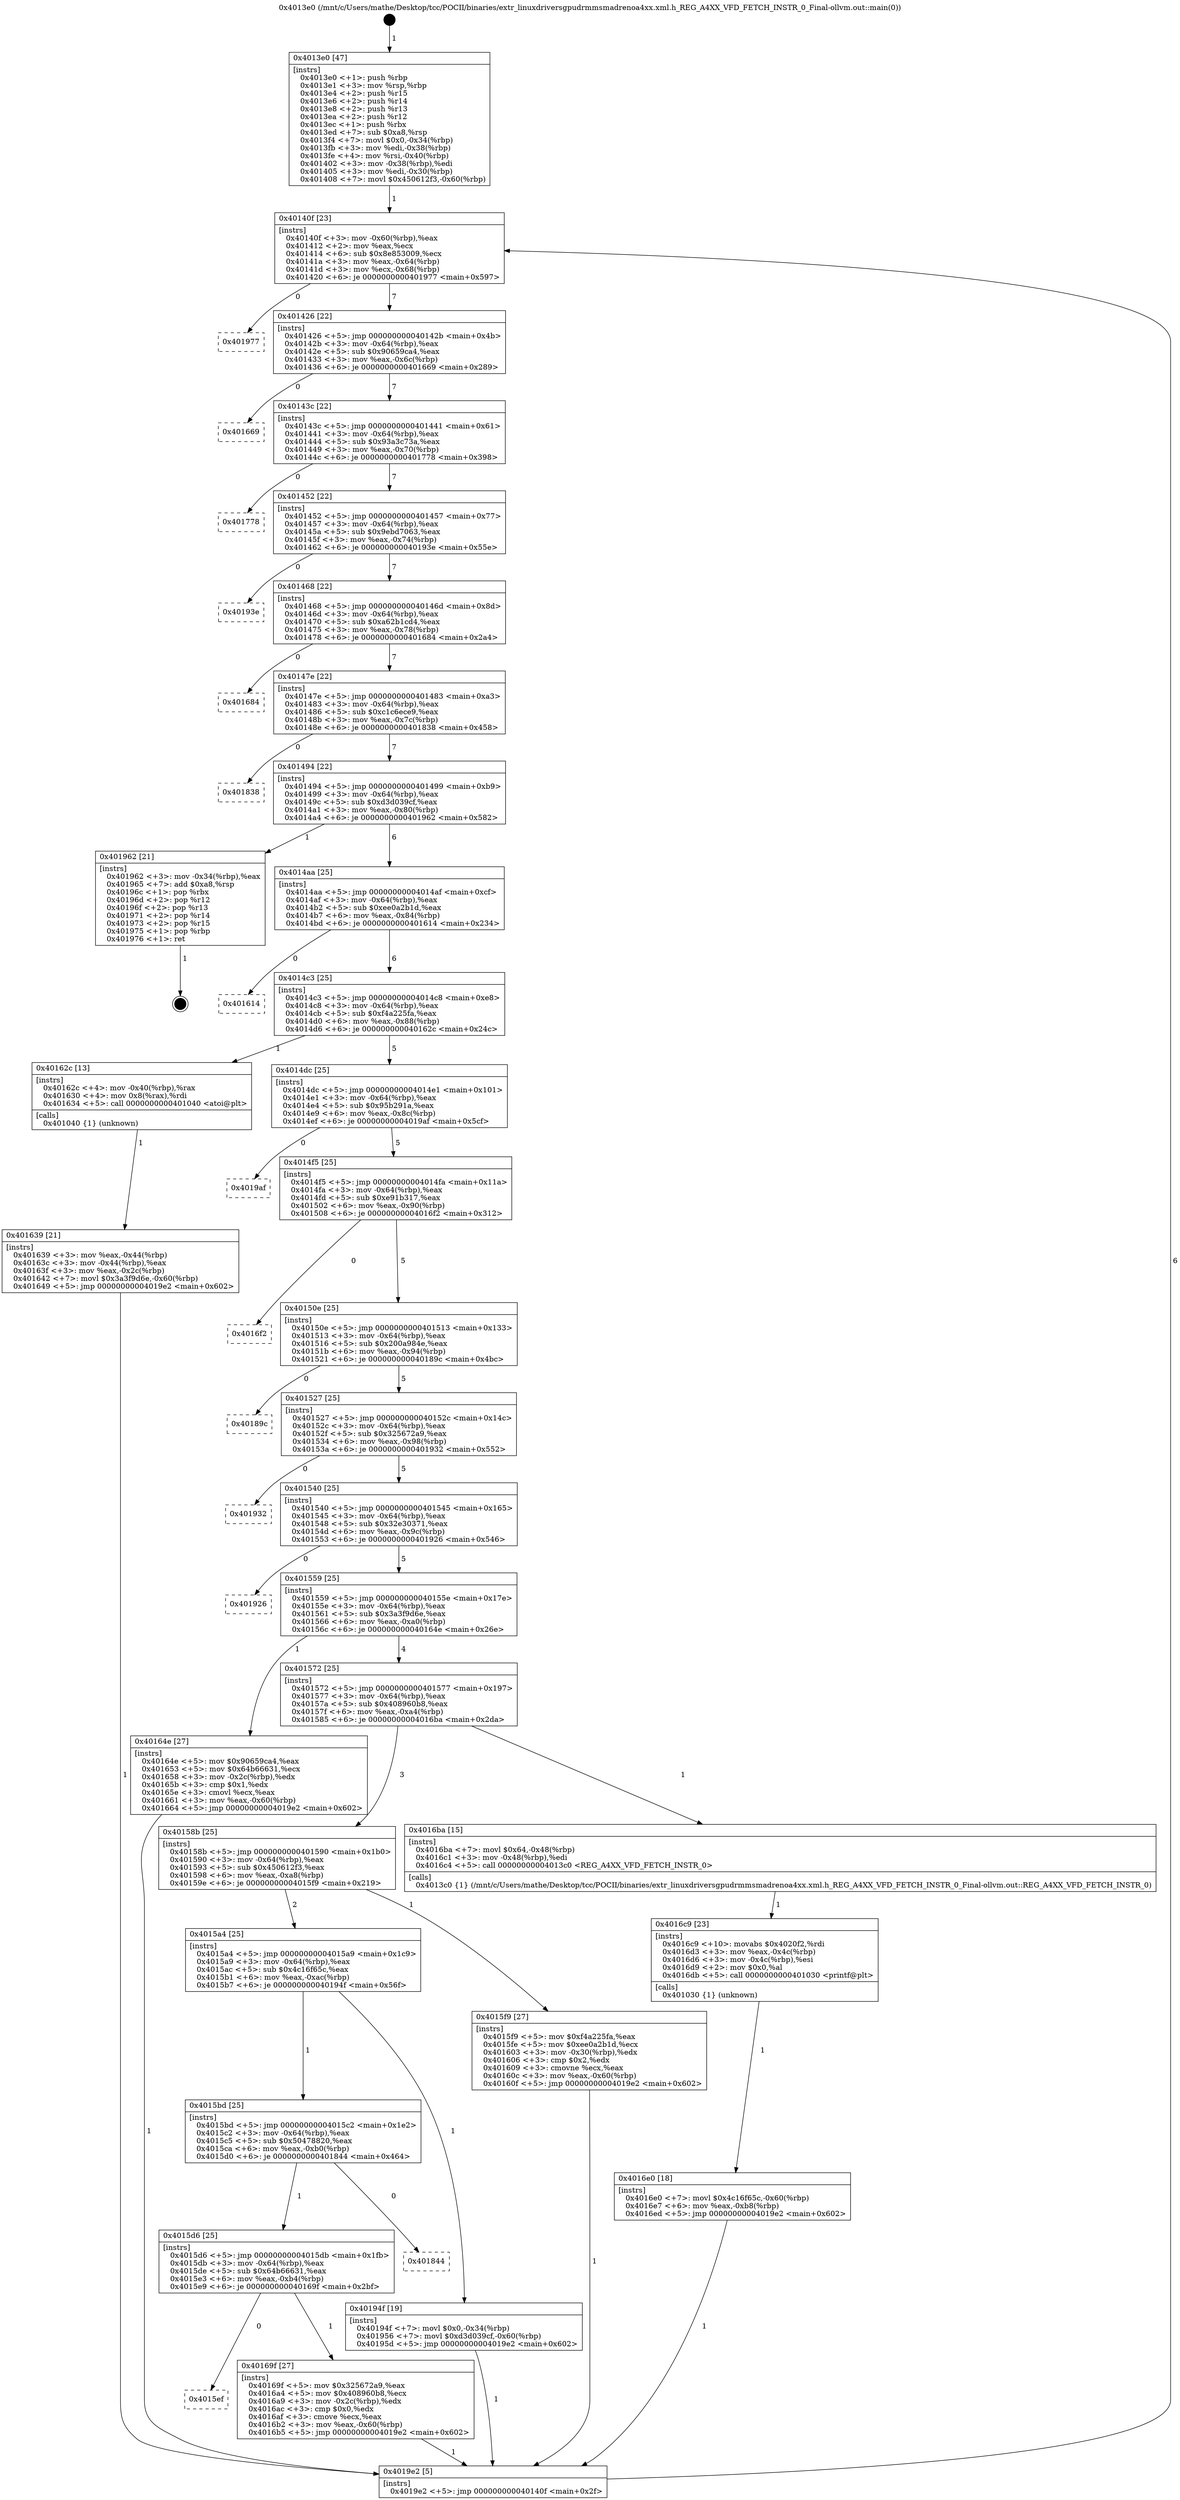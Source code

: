 digraph "0x4013e0" {
  label = "0x4013e0 (/mnt/c/Users/mathe/Desktop/tcc/POCII/binaries/extr_linuxdriversgpudrmmsmadrenoa4xx.xml.h_REG_A4XX_VFD_FETCH_INSTR_0_Final-ollvm.out::main(0))"
  labelloc = "t"
  node[shape=record]

  Entry [label="",width=0.3,height=0.3,shape=circle,fillcolor=black,style=filled]
  "0x40140f" [label="{
     0x40140f [23]\l
     | [instrs]\l
     &nbsp;&nbsp;0x40140f \<+3\>: mov -0x60(%rbp),%eax\l
     &nbsp;&nbsp;0x401412 \<+2\>: mov %eax,%ecx\l
     &nbsp;&nbsp;0x401414 \<+6\>: sub $0x8e853009,%ecx\l
     &nbsp;&nbsp;0x40141a \<+3\>: mov %eax,-0x64(%rbp)\l
     &nbsp;&nbsp;0x40141d \<+3\>: mov %ecx,-0x68(%rbp)\l
     &nbsp;&nbsp;0x401420 \<+6\>: je 0000000000401977 \<main+0x597\>\l
  }"]
  "0x401977" [label="{
     0x401977\l
  }", style=dashed]
  "0x401426" [label="{
     0x401426 [22]\l
     | [instrs]\l
     &nbsp;&nbsp;0x401426 \<+5\>: jmp 000000000040142b \<main+0x4b\>\l
     &nbsp;&nbsp;0x40142b \<+3\>: mov -0x64(%rbp),%eax\l
     &nbsp;&nbsp;0x40142e \<+5\>: sub $0x90659ca4,%eax\l
     &nbsp;&nbsp;0x401433 \<+3\>: mov %eax,-0x6c(%rbp)\l
     &nbsp;&nbsp;0x401436 \<+6\>: je 0000000000401669 \<main+0x289\>\l
  }"]
  Exit [label="",width=0.3,height=0.3,shape=circle,fillcolor=black,style=filled,peripheries=2]
  "0x401669" [label="{
     0x401669\l
  }", style=dashed]
  "0x40143c" [label="{
     0x40143c [22]\l
     | [instrs]\l
     &nbsp;&nbsp;0x40143c \<+5\>: jmp 0000000000401441 \<main+0x61\>\l
     &nbsp;&nbsp;0x401441 \<+3\>: mov -0x64(%rbp),%eax\l
     &nbsp;&nbsp;0x401444 \<+5\>: sub $0x93a3c73a,%eax\l
     &nbsp;&nbsp;0x401449 \<+3\>: mov %eax,-0x70(%rbp)\l
     &nbsp;&nbsp;0x40144c \<+6\>: je 0000000000401778 \<main+0x398\>\l
  }"]
  "0x4016e0" [label="{
     0x4016e0 [18]\l
     | [instrs]\l
     &nbsp;&nbsp;0x4016e0 \<+7\>: movl $0x4c16f65c,-0x60(%rbp)\l
     &nbsp;&nbsp;0x4016e7 \<+6\>: mov %eax,-0xb8(%rbp)\l
     &nbsp;&nbsp;0x4016ed \<+5\>: jmp 00000000004019e2 \<main+0x602\>\l
  }"]
  "0x401778" [label="{
     0x401778\l
  }", style=dashed]
  "0x401452" [label="{
     0x401452 [22]\l
     | [instrs]\l
     &nbsp;&nbsp;0x401452 \<+5\>: jmp 0000000000401457 \<main+0x77\>\l
     &nbsp;&nbsp;0x401457 \<+3\>: mov -0x64(%rbp),%eax\l
     &nbsp;&nbsp;0x40145a \<+5\>: sub $0x9ebd7063,%eax\l
     &nbsp;&nbsp;0x40145f \<+3\>: mov %eax,-0x74(%rbp)\l
     &nbsp;&nbsp;0x401462 \<+6\>: je 000000000040193e \<main+0x55e\>\l
  }"]
  "0x4016c9" [label="{
     0x4016c9 [23]\l
     | [instrs]\l
     &nbsp;&nbsp;0x4016c9 \<+10\>: movabs $0x4020f2,%rdi\l
     &nbsp;&nbsp;0x4016d3 \<+3\>: mov %eax,-0x4c(%rbp)\l
     &nbsp;&nbsp;0x4016d6 \<+3\>: mov -0x4c(%rbp),%esi\l
     &nbsp;&nbsp;0x4016d9 \<+2\>: mov $0x0,%al\l
     &nbsp;&nbsp;0x4016db \<+5\>: call 0000000000401030 \<printf@plt\>\l
     | [calls]\l
     &nbsp;&nbsp;0x401030 \{1\} (unknown)\l
  }"]
  "0x40193e" [label="{
     0x40193e\l
  }", style=dashed]
  "0x401468" [label="{
     0x401468 [22]\l
     | [instrs]\l
     &nbsp;&nbsp;0x401468 \<+5\>: jmp 000000000040146d \<main+0x8d\>\l
     &nbsp;&nbsp;0x40146d \<+3\>: mov -0x64(%rbp),%eax\l
     &nbsp;&nbsp;0x401470 \<+5\>: sub $0xa62b1cd4,%eax\l
     &nbsp;&nbsp;0x401475 \<+3\>: mov %eax,-0x78(%rbp)\l
     &nbsp;&nbsp;0x401478 \<+6\>: je 0000000000401684 \<main+0x2a4\>\l
  }"]
  "0x4015ef" [label="{
     0x4015ef\l
  }", style=dashed]
  "0x401684" [label="{
     0x401684\l
  }", style=dashed]
  "0x40147e" [label="{
     0x40147e [22]\l
     | [instrs]\l
     &nbsp;&nbsp;0x40147e \<+5\>: jmp 0000000000401483 \<main+0xa3\>\l
     &nbsp;&nbsp;0x401483 \<+3\>: mov -0x64(%rbp),%eax\l
     &nbsp;&nbsp;0x401486 \<+5\>: sub $0xc1c6ece9,%eax\l
     &nbsp;&nbsp;0x40148b \<+3\>: mov %eax,-0x7c(%rbp)\l
     &nbsp;&nbsp;0x40148e \<+6\>: je 0000000000401838 \<main+0x458\>\l
  }"]
  "0x40169f" [label="{
     0x40169f [27]\l
     | [instrs]\l
     &nbsp;&nbsp;0x40169f \<+5\>: mov $0x325672a9,%eax\l
     &nbsp;&nbsp;0x4016a4 \<+5\>: mov $0x408960b8,%ecx\l
     &nbsp;&nbsp;0x4016a9 \<+3\>: mov -0x2c(%rbp),%edx\l
     &nbsp;&nbsp;0x4016ac \<+3\>: cmp $0x0,%edx\l
     &nbsp;&nbsp;0x4016af \<+3\>: cmove %ecx,%eax\l
     &nbsp;&nbsp;0x4016b2 \<+3\>: mov %eax,-0x60(%rbp)\l
     &nbsp;&nbsp;0x4016b5 \<+5\>: jmp 00000000004019e2 \<main+0x602\>\l
  }"]
  "0x401838" [label="{
     0x401838\l
  }", style=dashed]
  "0x401494" [label="{
     0x401494 [22]\l
     | [instrs]\l
     &nbsp;&nbsp;0x401494 \<+5\>: jmp 0000000000401499 \<main+0xb9\>\l
     &nbsp;&nbsp;0x401499 \<+3\>: mov -0x64(%rbp),%eax\l
     &nbsp;&nbsp;0x40149c \<+5\>: sub $0xd3d039cf,%eax\l
     &nbsp;&nbsp;0x4014a1 \<+3\>: mov %eax,-0x80(%rbp)\l
     &nbsp;&nbsp;0x4014a4 \<+6\>: je 0000000000401962 \<main+0x582\>\l
  }"]
  "0x4015d6" [label="{
     0x4015d6 [25]\l
     | [instrs]\l
     &nbsp;&nbsp;0x4015d6 \<+5\>: jmp 00000000004015db \<main+0x1fb\>\l
     &nbsp;&nbsp;0x4015db \<+3\>: mov -0x64(%rbp),%eax\l
     &nbsp;&nbsp;0x4015de \<+5\>: sub $0x64b66631,%eax\l
     &nbsp;&nbsp;0x4015e3 \<+6\>: mov %eax,-0xb4(%rbp)\l
     &nbsp;&nbsp;0x4015e9 \<+6\>: je 000000000040169f \<main+0x2bf\>\l
  }"]
  "0x401962" [label="{
     0x401962 [21]\l
     | [instrs]\l
     &nbsp;&nbsp;0x401962 \<+3\>: mov -0x34(%rbp),%eax\l
     &nbsp;&nbsp;0x401965 \<+7\>: add $0xa8,%rsp\l
     &nbsp;&nbsp;0x40196c \<+1\>: pop %rbx\l
     &nbsp;&nbsp;0x40196d \<+2\>: pop %r12\l
     &nbsp;&nbsp;0x40196f \<+2\>: pop %r13\l
     &nbsp;&nbsp;0x401971 \<+2\>: pop %r14\l
     &nbsp;&nbsp;0x401973 \<+2\>: pop %r15\l
     &nbsp;&nbsp;0x401975 \<+1\>: pop %rbp\l
     &nbsp;&nbsp;0x401976 \<+1\>: ret\l
  }"]
  "0x4014aa" [label="{
     0x4014aa [25]\l
     | [instrs]\l
     &nbsp;&nbsp;0x4014aa \<+5\>: jmp 00000000004014af \<main+0xcf\>\l
     &nbsp;&nbsp;0x4014af \<+3\>: mov -0x64(%rbp),%eax\l
     &nbsp;&nbsp;0x4014b2 \<+5\>: sub $0xee0a2b1d,%eax\l
     &nbsp;&nbsp;0x4014b7 \<+6\>: mov %eax,-0x84(%rbp)\l
     &nbsp;&nbsp;0x4014bd \<+6\>: je 0000000000401614 \<main+0x234\>\l
  }"]
  "0x401844" [label="{
     0x401844\l
  }", style=dashed]
  "0x401614" [label="{
     0x401614\l
  }", style=dashed]
  "0x4014c3" [label="{
     0x4014c3 [25]\l
     | [instrs]\l
     &nbsp;&nbsp;0x4014c3 \<+5\>: jmp 00000000004014c8 \<main+0xe8\>\l
     &nbsp;&nbsp;0x4014c8 \<+3\>: mov -0x64(%rbp),%eax\l
     &nbsp;&nbsp;0x4014cb \<+5\>: sub $0xf4a225fa,%eax\l
     &nbsp;&nbsp;0x4014d0 \<+6\>: mov %eax,-0x88(%rbp)\l
     &nbsp;&nbsp;0x4014d6 \<+6\>: je 000000000040162c \<main+0x24c\>\l
  }"]
  "0x4015bd" [label="{
     0x4015bd [25]\l
     | [instrs]\l
     &nbsp;&nbsp;0x4015bd \<+5\>: jmp 00000000004015c2 \<main+0x1e2\>\l
     &nbsp;&nbsp;0x4015c2 \<+3\>: mov -0x64(%rbp),%eax\l
     &nbsp;&nbsp;0x4015c5 \<+5\>: sub $0x50478820,%eax\l
     &nbsp;&nbsp;0x4015ca \<+6\>: mov %eax,-0xb0(%rbp)\l
     &nbsp;&nbsp;0x4015d0 \<+6\>: je 0000000000401844 \<main+0x464\>\l
  }"]
  "0x40162c" [label="{
     0x40162c [13]\l
     | [instrs]\l
     &nbsp;&nbsp;0x40162c \<+4\>: mov -0x40(%rbp),%rax\l
     &nbsp;&nbsp;0x401630 \<+4\>: mov 0x8(%rax),%rdi\l
     &nbsp;&nbsp;0x401634 \<+5\>: call 0000000000401040 \<atoi@plt\>\l
     | [calls]\l
     &nbsp;&nbsp;0x401040 \{1\} (unknown)\l
  }"]
  "0x4014dc" [label="{
     0x4014dc [25]\l
     | [instrs]\l
     &nbsp;&nbsp;0x4014dc \<+5\>: jmp 00000000004014e1 \<main+0x101\>\l
     &nbsp;&nbsp;0x4014e1 \<+3\>: mov -0x64(%rbp),%eax\l
     &nbsp;&nbsp;0x4014e4 \<+5\>: sub $0x95b291a,%eax\l
     &nbsp;&nbsp;0x4014e9 \<+6\>: mov %eax,-0x8c(%rbp)\l
     &nbsp;&nbsp;0x4014ef \<+6\>: je 00000000004019af \<main+0x5cf\>\l
  }"]
  "0x40194f" [label="{
     0x40194f [19]\l
     | [instrs]\l
     &nbsp;&nbsp;0x40194f \<+7\>: movl $0x0,-0x34(%rbp)\l
     &nbsp;&nbsp;0x401956 \<+7\>: movl $0xd3d039cf,-0x60(%rbp)\l
     &nbsp;&nbsp;0x40195d \<+5\>: jmp 00000000004019e2 \<main+0x602\>\l
  }"]
  "0x4019af" [label="{
     0x4019af\l
  }", style=dashed]
  "0x4014f5" [label="{
     0x4014f5 [25]\l
     | [instrs]\l
     &nbsp;&nbsp;0x4014f5 \<+5\>: jmp 00000000004014fa \<main+0x11a\>\l
     &nbsp;&nbsp;0x4014fa \<+3\>: mov -0x64(%rbp),%eax\l
     &nbsp;&nbsp;0x4014fd \<+5\>: sub $0xe91b317,%eax\l
     &nbsp;&nbsp;0x401502 \<+6\>: mov %eax,-0x90(%rbp)\l
     &nbsp;&nbsp;0x401508 \<+6\>: je 00000000004016f2 \<main+0x312\>\l
  }"]
  "0x401639" [label="{
     0x401639 [21]\l
     | [instrs]\l
     &nbsp;&nbsp;0x401639 \<+3\>: mov %eax,-0x44(%rbp)\l
     &nbsp;&nbsp;0x40163c \<+3\>: mov -0x44(%rbp),%eax\l
     &nbsp;&nbsp;0x40163f \<+3\>: mov %eax,-0x2c(%rbp)\l
     &nbsp;&nbsp;0x401642 \<+7\>: movl $0x3a3f9d6e,-0x60(%rbp)\l
     &nbsp;&nbsp;0x401649 \<+5\>: jmp 00000000004019e2 \<main+0x602\>\l
  }"]
  "0x4016f2" [label="{
     0x4016f2\l
  }", style=dashed]
  "0x40150e" [label="{
     0x40150e [25]\l
     | [instrs]\l
     &nbsp;&nbsp;0x40150e \<+5\>: jmp 0000000000401513 \<main+0x133\>\l
     &nbsp;&nbsp;0x401513 \<+3\>: mov -0x64(%rbp),%eax\l
     &nbsp;&nbsp;0x401516 \<+5\>: sub $0x200a984e,%eax\l
     &nbsp;&nbsp;0x40151b \<+6\>: mov %eax,-0x94(%rbp)\l
     &nbsp;&nbsp;0x401521 \<+6\>: je 000000000040189c \<main+0x4bc\>\l
  }"]
  "0x4013e0" [label="{
     0x4013e0 [47]\l
     | [instrs]\l
     &nbsp;&nbsp;0x4013e0 \<+1\>: push %rbp\l
     &nbsp;&nbsp;0x4013e1 \<+3\>: mov %rsp,%rbp\l
     &nbsp;&nbsp;0x4013e4 \<+2\>: push %r15\l
     &nbsp;&nbsp;0x4013e6 \<+2\>: push %r14\l
     &nbsp;&nbsp;0x4013e8 \<+2\>: push %r13\l
     &nbsp;&nbsp;0x4013ea \<+2\>: push %r12\l
     &nbsp;&nbsp;0x4013ec \<+1\>: push %rbx\l
     &nbsp;&nbsp;0x4013ed \<+7\>: sub $0xa8,%rsp\l
     &nbsp;&nbsp;0x4013f4 \<+7\>: movl $0x0,-0x34(%rbp)\l
     &nbsp;&nbsp;0x4013fb \<+3\>: mov %edi,-0x38(%rbp)\l
     &nbsp;&nbsp;0x4013fe \<+4\>: mov %rsi,-0x40(%rbp)\l
     &nbsp;&nbsp;0x401402 \<+3\>: mov -0x38(%rbp),%edi\l
     &nbsp;&nbsp;0x401405 \<+3\>: mov %edi,-0x30(%rbp)\l
     &nbsp;&nbsp;0x401408 \<+7\>: movl $0x450612f3,-0x60(%rbp)\l
  }"]
  "0x40189c" [label="{
     0x40189c\l
  }", style=dashed]
  "0x401527" [label="{
     0x401527 [25]\l
     | [instrs]\l
     &nbsp;&nbsp;0x401527 \<+5\>: jmp 000000000040152c \<main+0x14c\>\l
     &nbsp;&nbsp;0x40152c \<+3\>: mov -0x64(%rbp),%eax\l
     &nbsp;&nbsp;0x40152f \<+5\>: sub $0x325672a9,%eax\l
     &nbsp;&nbsp;0x401534 \<+6\>: mov %eax,-0x98(%rbp)\l
     &nbsp;&nbsp;0x40153a \<+6\>: je 0000000000401932 \<main+0x552\>\l
  }"]
  "0x4019e2" [label="{
     0x4019e2 [5]\l
     | [instrs]\l
     &nbsp;&nbsp;0x4019e2 \<+5\>: jmp 000000000040140f \<main+0x2f\>\l
  }"]
  "0x401932" [label="{
     0x401932\l
  }", style=dashed]
  "0x401540" [label="{
     0x401540 [25]\l
     | [instrs]\l
     &nbsp;&nbsp;0x401540 \<+5\>: jmp 0000000000401545 \<main+0x165\>\l
     &nbsp;&nbsp;0x401545 \<+3\>: mov -0x64(%rbp),%eax\l
     &nbsp;&nbsp;0x401548 \<+5\>: sub $0x32e30371,%eax\l
     &nbsp;&nbsp;0x40154d \<+6\>: mov %eax,-0x9c(%rbp)\l
     &nbsp;&nbsp;0x401553 \<+6\>: je 0000000000401926 \<main+0x546\>\l
  }"]
  "0x4015a4" [label="{
     0x4015a4 [25]\l
     | [instrs]\l
     &nbsp;&nbsp;0x4015a4 \<+5\>: jmp 00000000004015a9 \<main+0x1c9\>\l
     &nbsp;&nbsp;0x4015a9 \<+3\>: mov -0x64(%rbp),%eax\l
     &nbsp;&nbsp;0x4015ac \<+5\>: sub $0x4c16f65c,%eax\l
     &nbsp;&nbsp;0x4015b1 \<+6\>: mov %eax,-0xac(%rbp)\l
     &nbsp;&nbsp;0x4015b7 \<+6\>: je 000000000040194f \<main+0x56f\>\l
  }"]
  "0x401926" [label="{
     0x401926\l
  }", style=dashed]
  "0x401559" [label="{
     0x401559 [25]\l
     | [instrs]\l
     &nbsp;&nbsp;0x401559 \<+5\>: jmp 000000000040155e \<main+0x17e\>\l
     &nbsp;&nbsp;0x40155e \<+3\>: mov -0x64(%rbp),%eax\l
     &nbsp;&nbsp;0x401561 \<+5\>: sub $0x3a3f9d6e,%eax\l
     &nbsp;&nbsp;0x401566 \<+6\>: mov %eax,-0xa0(%rbp)\l
     &nbsp;&nbsp;0x40156c \<+6\>: je 000000000040164e \<main+0x26e\>\l
  }"]
  "0x4015f9" [label="{
     0x4015f9 [27]\l
     | [instrs]\l
     &nbsp;&nbsp;0x4015f9 \<+5\>: mov $0xf4a225fa,%eax\l
     &nbsp;&nbsp;0x4015fe \<+5\>: mov $0xee0a2b1d,%ecx\l
     &nbsp;&nbsp;0x401603 \<+3\>: mov -0x30(%rbp),%edx\l
     &nbsp;&nbsp;0x401606 \<+3\>: cmp $0x2,%edx\l
     &nbsp;&nbsp;0x401609 \<+3\>: cmovne %ecx,%eax\l
     &nbsp;&nbsp;0x40160c \<+3\>: mov %eax,-0x60(%rbp)\l
     &nbsp;&nbsp;0x40160f \<+5\>: jmp 00000000004019e2 \<main+0x602\>\l
  }"]
  "0x40164e" [label="{
     0x40164e [27]\l
     | [instrs]\l
     &nbsp;&nbsp;0x40164e \<+5\>: mov $0x90659ca4,%eax\l
     &nbsp;&nbsp;0x401653 \<+5\>: mov $0x64b66631,%ecx\l
     &nbsp;&nbsp;0x401658 \<+3\>: mov -0x2c(%rbp),%edx\l
     &nbsp;&nbsp;0x40165b \<+3\>: cmp $0x1,%edx\l
     &nbsp;&nbsp;0x40165e \<+3\>: cmovl %ecx,%eax\l
     &nbsp;&nbsp;0x401661 \<+3\>: mov %eax,-0x60(%rbp)\l
     &nbsp;&nbsp;0x401664 \<+5\>: jmp 00000000004019e2 \<main+0x602\>\l
  }"]
  "0x401572" [label="{
     0x401572 [25]\l
     | [instrs]\l
     &nbsp;&nbsp;0x401572 \<+5\>: jmp 0000000000401577 \<main+0x197\>\l
     &nbsp;&nbsp;0x401577 \<+3\>: mov -0x64(%rbp),%eax\l
     &nbsp;&nbsp;0x40157a \<+5\>: sub $0x408960b8,%eax\l
     &nbsp;&nbsp;0x40157f \<+6\>: mov %eax,-0xa4(%rbp)\l
     &nbsp;&nbsp;0x401585 \<+6\>: je 00000000004016ba \<main+0x2da\>\l
  }"]
  "0x40158b" [label="{
     0x40158b [25]\l
     | [instrs]\l
     &nbsp;&nbsp;0x40158b \<+5\>: jmp 0000000000401590 \<main+0x1b0\>\l
     &nbsp;&nbsp;0x401590 \<+3\>: mov -0x64(%rbp),%eax\l
     &nbsp;&nbsp;0x401593 \<+5\>: sub $0x450612f3,%eax\l
     &nbsp;&nbsp;0x401598 \<+6\>: mov %eax,-0xa8(%rbp)\l
     &nbsp;&nbsp;0x40159e \<+6\>: je 00000000004015f9 \<main+0x219\>\l
  }"]
  "0x4016ba" [label="{
     0x4016ba [15]\l
     | [instrs]\l
     &nbsp;&nbsp;0x4016ba \<+7\>: movl $0x64,-0x48(%rbp)\l
     &nbsp;&nbsp;0x4016c1 \<+3\>: mov -0x48(%rbp),%edi\l
     &nbsp;&nbsp;0x4016c4 \<+5\>: call 00000000004013c0 \<REG_A4XX_VFD_FETCH_INSTR_0\>\l
     | [calls]\l
     &nbsp;&nbsp;0x4013c0 \{1\} (/mnt/c/Users/mathe/Desktop/tcc/POCII/binaries/extr_linuxdriversgpudrmmsmadrenoa4xx.xml.h_REG_A4XX_VFD_FETCH_INSTR_0_Final-ollvm.out::REG_A4XX_VFD_FETCH_INSTR_0)\l
  }"]
  Entry -> "0x4013e0" [label=" 1"]
  "0x40140f" -> "0x401977" [label=" 0"]
  "0x40140f" -> "0x401426" [label=" 7"]
  "0x401962" -> Exit [label=" 1"]
  "0x401426" -> "0x401669" [label=" 0"]
  "0x401426" -> "0x40143c" [label=" 7"]
  "0x40194f" -> "0x4019e2" [label=" 1"]
  "0x40143c" -> "0x401778" [label=" 0"]
  "0x40143c" -> "0x401452" [label=" 7"]
  "0x4016e0" -> "0x4019e2" [label=" 1"]
  "0x401452" -> "0x40193e" [label=" 0"]
  "0x401452" -> "0x401468" [label=" 7"]
  "0x4016c9" -> "0x4016e0" [label=" 1"]
  "0x401468" -> "0x401684" [label=" 0"]
  "0x401468" -> "0x40147e" [label=" 7"]
  "0x4016ba" -> "0x4016c9" [label=" 1"]
  "0x40147e" -> "0x401838" [label=" 0"]
  "0x40147e" -> "0x401494" [label=" 7"]
  "0x40169f" -> "0x4019e2" [label=" 1"]
  "0x401494" -> "0x401962" [label=" 1"]
  "0x401494" -> "0x4014aa" [label=" 6"]
  "0x4015d6" -> "0x40169f" [label=" 1"]
  "0x4014aa" -> "0x401614" [label=" 0"]
  "0x4014aa" -> "0x4014c3" [label=" 6"]
  "0x4015d6" -> "0x4015ef" [label=" 0"]
  "0x4014c3" -> "0x40162c" [label=" 1"]
  "0x4014c3" -> "0x4014dc" [label=" 5"]
  "0x4015bd" -> "0x401844" [label=" 0"]
  "0x4014dc" -> "0x4019af" [label=" 0"]
  "0x4014dc" -> "0x4014f5" [label=" 5"]
  "0x4015bd" -> "0x4015d6" [label=" 1"]
  "0x4014f5" -> "0x4016f2" [label=" 0"]
  "0x4014f5" -> "0x40150e" [label=" 5"]
  "0x4015a4" -> "0x40194f" [label=" 1"]
  "0x40150e" -> "0x40189c" [label=" 0"]
  "0x40150e" -> "0x401527" [label=" 5"]
  "0x4015a4" -> "0x4015bd" [label=" 1"]
  "0x401527" -> "0x401932" [label=" 0"]
  "0x401527" -> "0x401540" [label=" 5"]
  "0x40164e" -> "0x4019e2" [label=" 1"]
  "0x401540" -> "0x401926" [label=" 0"]
  "0x401540" -> "0x401559" [label=" 5"]
  "0x401639" -> "0x4019e2" [label=" 1"]
  "0x401559" -> "0x40164e" [label=" 1"]
  "0x401559" -> "0x401572" [label=" 4"]
  "0x40162c" -> "0x401639" [label=" 1"]
  "0x401572" -> "0x4016ba" [label=" 1"]
  "0x401572" -> "0x40158b" [label=" 3"]
  "0x4019e2" -> "0x40140f" [label=" 6"]
  "0x40158b" -> "0x4015f9" [label=" 1"]
  "0x40158b" -> "0x4015a4" [label=" 2"]
  "0x4015f9" -> "0x4019e2" [label=" 1"]
  "0x4013e0" -> "0x40140f" [label=" 1"]
}
